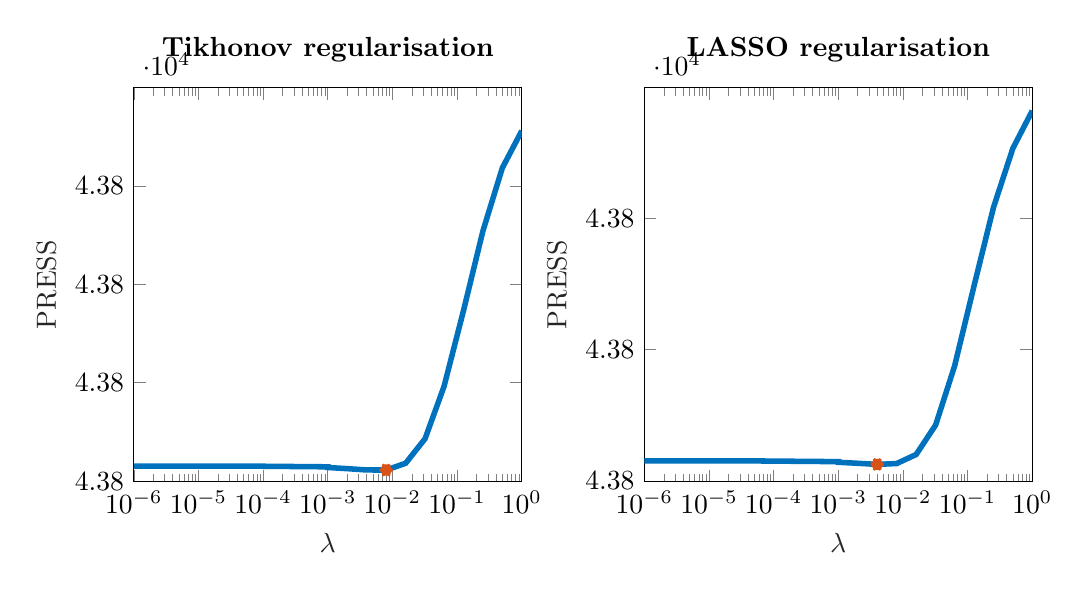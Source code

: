 % This file was created by matlab2tikz.
%
\definecolor{mycolor1}{rgb}{0.0,0.447,0.741}%
\definecolor{mycolor2}{rgb}{0.85,0.325,0.098}%
%
\begin{tikzpicture}

\begin{axis}[%
width=4.927cm,
height=5cm,
at={(0cm,0cm)},
scale only axis,
xmode=log,
xmin=1e-06,
xmax=1,
xminorticks=true,
xlabel style={font=\color{white!15!black}},
xlabel={$\lambda$},
ymin=43790,
ymax=43798,
ylabel style={font=\color{white!15!black}},
ylabel={PRESS},
axis background/.style={fill=white},
title style={font=\bfseries},
title={Tikhonov regularisation}
]
\addplot [color=mycolor1, line width=2.0pt, forget plot]
  table[row sep=crcr]{%
1e-06	43790.316\\
1.995e-06	43790.316\\
3.981e-06	43790.316\\
7.943e-06	43790.316\\
1.585e-05	43790.315\\
3.162e-05	43790.315\\
6.31e-05	43790.314\\
0.0	43790.312\\
0.0	43790.308\\
0.001	43790.3\\
0.001	43790.286\\
0.002	43790.263\\
0.004	43790.236\\
0.008	43790.235\\
0.016	43790.372\\
0.032	43790.871\\
0.063	43791.938\\
0.126	43793.479\\
0.251	43795.092\\
0.501	43796.373\\
1	43797.126\\
};
\addplot [color=mycolor2, line width=3.0pt, draw=none, mark=asterisk, mark options={solid, mycolor2}, forget plot]
  table[row sep=crcr]{%
0.008	43790.235\\
};
\end{axis}

\begin{axis}[%
width=4.927cm,
height=5cm,
at={(6.484cm,0cm)},
scale only axis,
xmode=log,
xmin=1e-06,
xmax=1,
xminorticks=true,
xlabel style={font=\color{white!15!black}},
xlabel={$\lambda$},
ymin=43790,
ymax=43796,
ylabel style={font=\color{white!15!black}},
ylabel={PRESS},
axis background/.style={fill=white},
title style={font=\bfseries},
title={LASSO regularisation}
]
\addplot [color=mycolor1, line width=2.0pt, forget plot]
  table[row sep=crcr]{%
1e-06	43790.316\\
1.995e-06	43790.316\\
3.981e-06	43790.316\\
7.943e-06	43790.316\\
1.585e-05	43790.315\\
3.162e-05	43790.315\\
6.31e-05	43790.314\\
0.0	43790.313\\
0.0	43790.31\\
0.001	43790.304\\
0.001	43790.294\\
0.002	43790.279\\
0.004	43790.262\\
0.008	43790.275\\
0.016	43790.413\\
0.032	43790.861\\
0.063	43791.764\\
0.126	43792.987\\
0.251	43794.177\\
0.501	43795.079\\
1	43795.652\\
};
\addplot [color=mycolor2, line width=3.0pt, draw=none, mark=asterisk, mark options={solid, mycolor2}, forget plot]
  table[row sep=crcr]{%
0.004	43790.262\\
};
\end{axis}
\end{tikzpicture}%